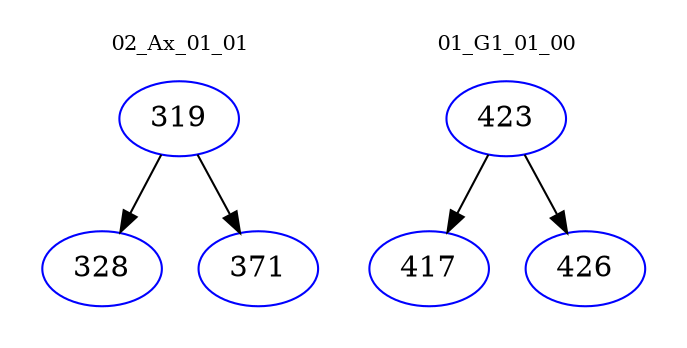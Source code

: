 digraph{
subgraph cluster_0 {
color = white
label = "02_Ax_01_01";
fontsize=10;
T0_319 [label="319", color="blue"]
T0_319 -> T0_328 [color="black"]
T0_328 [label="328", color="blue"]
T0_319 -> T0_371 [color="black"]
T0_371 [label="371", color="blue"]
}
subgraph cluster_1 {
color = white
label = "01_G1_01_00";
fontsize=10;
T1_423 [label="423", color="blue"]
T1_423 -> T1_417 [color="black"]
T1_417 [label="417", color="blue"]
T1_423 -> T1_426 [color="black"]
T1_426 [label="426", color="blue"]
}
}
